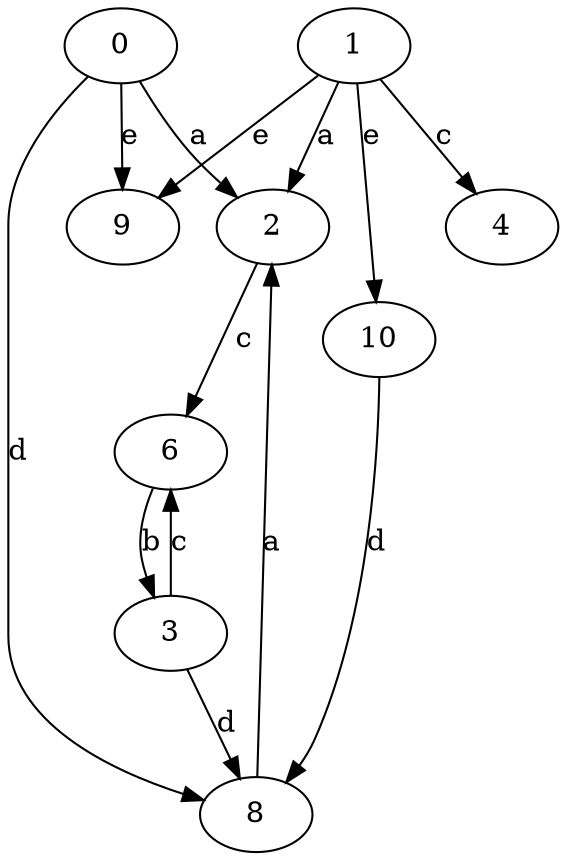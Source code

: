 strict digraph  {
0;
1;
2;
3;
4;
6;
8;
9;
10;
0 -> 2  [label=a];
0 -> 8  [label=d];
0 -> 9  [label=e];
1 -> 2  [label=a];
1 -> 4  [label=c];
1 -> 9  [label=e];
1 -> 10  [label=e];
2 -> 6  [label=c];
3 -> 6  [label=c];
3 -> 8  [label=d];
6 -> 3  [label=b];
8 -> 2  [label=a];
10 -> 8  [label=d];
}
